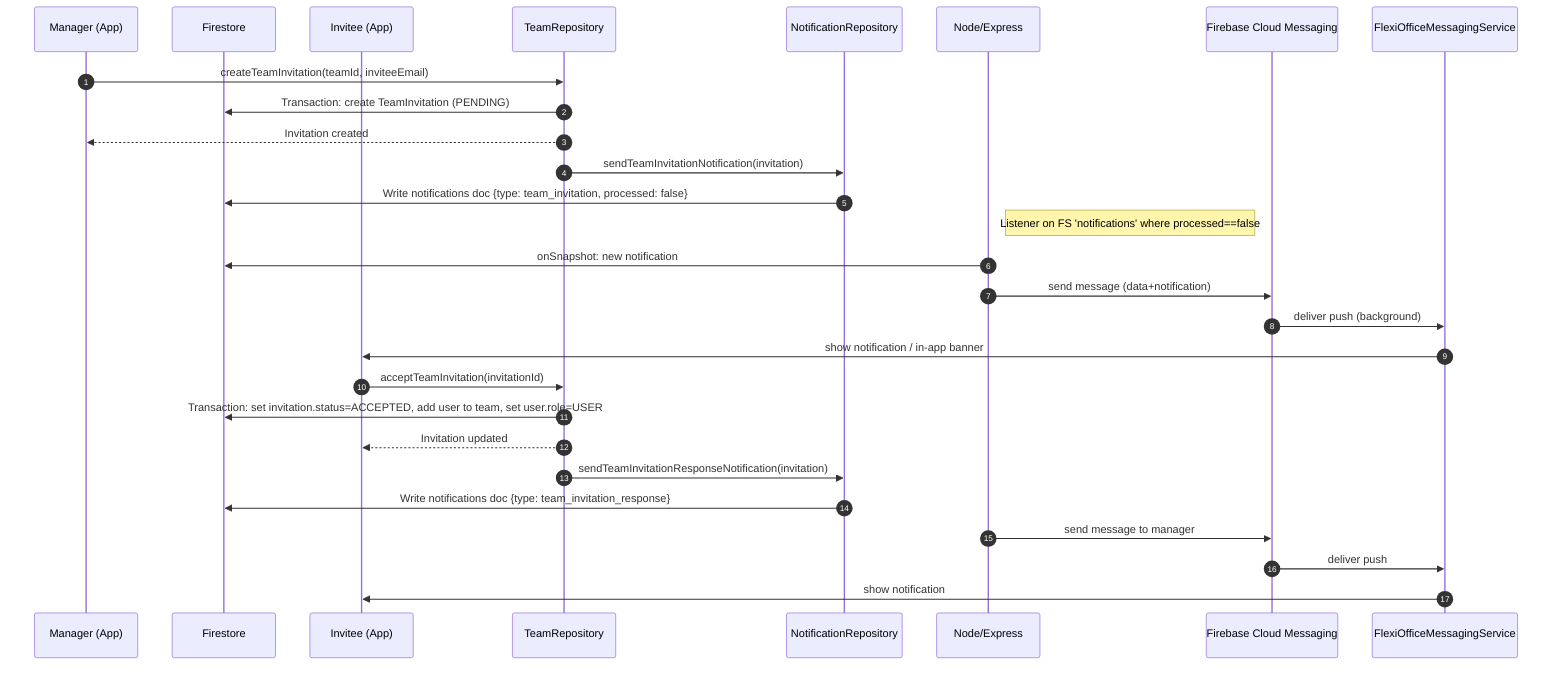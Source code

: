 %% Sequence: Team Invitation Acceptance
sequenceDiagram
  autonumber
  participant Manager as Manager (App)
  participant FS as Firestore
  participant App as Invitee (App)
  participant Repo as TeamRepository
  participant NotiRepo as NotificationRepository
  participant Node as Node/Express
  participant FCM as Firebase Cloud Messaging
  participant Svc as FlexiOfficeMessagingService

  Manager->>Repo: createTeamInvitation(teamId, inviteeEmail)
  Repo->>FS: Transaction: create TeamInvitation (PENDING)
  Repo-->>Manager: Invitation created
  Repo->>NotiRepo: sendTeamInvitationNotification(invitation)
  NotiRepo->>FS: Write notifications doc {type: team_invitation, processed: false}
  Note right of Node: Listener on FS 'notifications' where processed==false
  Node->>FS: onSnapshot: new notification
  Node->>FCM: send message (data+notification)
  FCM->>Svc: deliver push (background)
  Svc->>App: show notification / in-app banner

  App->>Repo: acceptTeamInvitation(invitationId)
  Repo->>FS: Transaction: set invitation.status=ACCEPTED, add user to team, set user.role=USER
  Repo-->>App: Invitation updated
  Repo->>NotiRepo: sendTeamInvitationResponseNotification(invitation)
  NotiRepo->>FS: Write notifications doc {type: team_invitation_response}
  Node->>FCM: send message to manager
  FCM->>Svc: deliver push
  Svc->>App: show notification